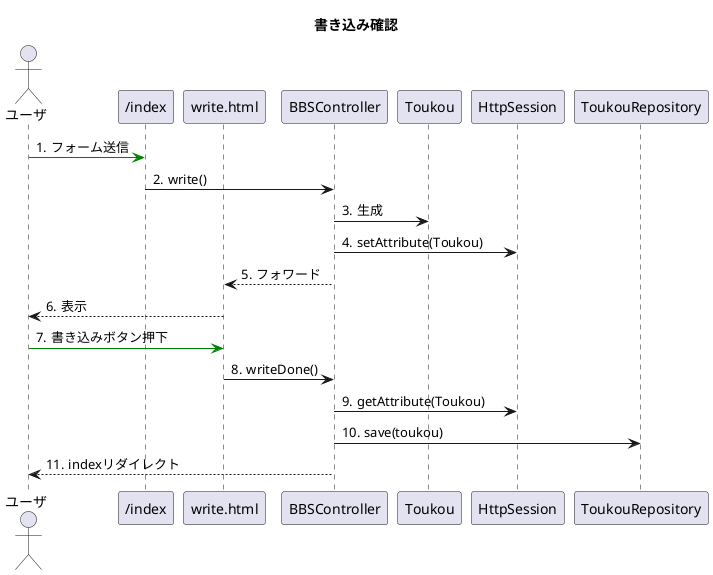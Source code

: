 @startuml
title 書き込み確認
autonumber "#."

actor ユーザ
participant "/index"
participant write.html
participant BBSController
participant Toukou
participant HttpSession

ユーザ -[#green]> "/index":フォーム送信
"/index" -> BBSController:write()
BBSController-> Toukou:生成
BBSController-> HttpSession:setAttribute(Toukou)
BBSController--> write.html:フォワード
write.html --> ユーザ:表示
ユーザ -[#green]> write.html:書き込みボタン押下
write.html -> BBSController:writeDone()
BBSController-> HttpSession:getAttribute(Toukou)
BBSController-> ToukouRepository:save(toukou)
BBSController--> ユーザ:indexリダイレクト
@enduml